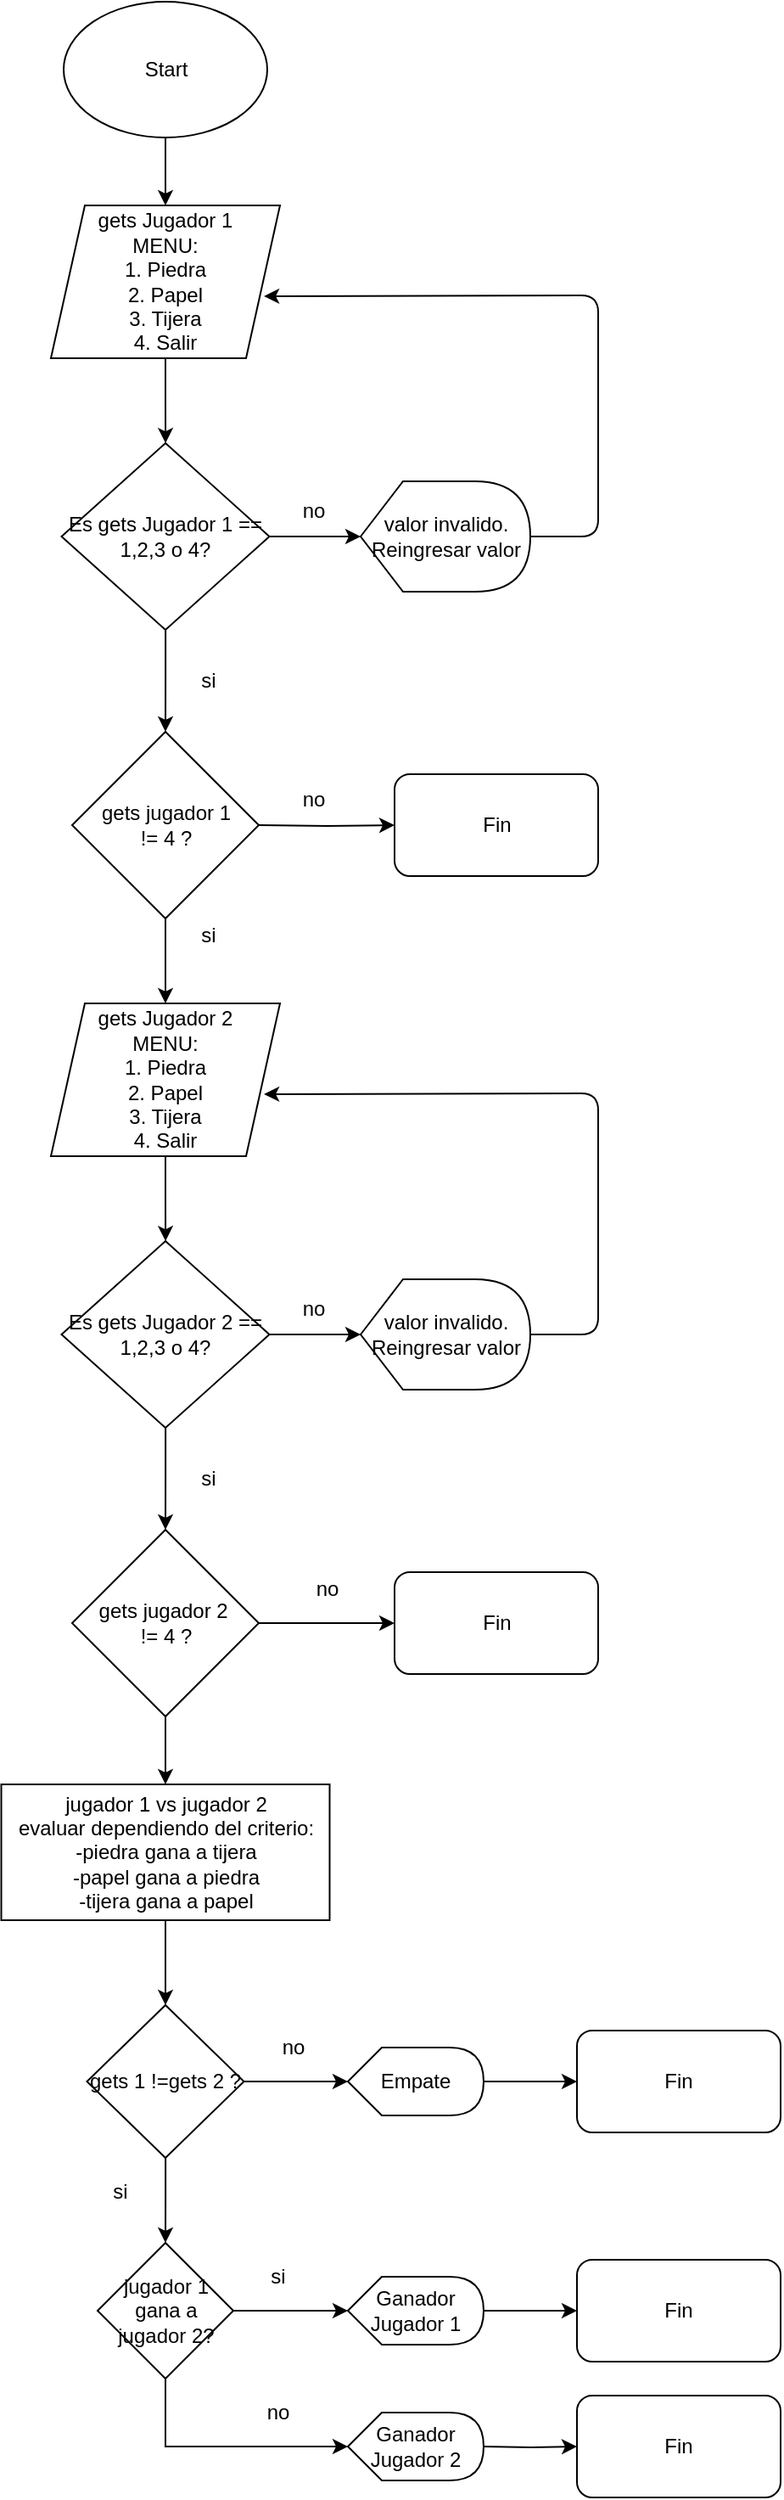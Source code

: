 <mxfile version="13.10.0" type="embed">
    <diagram id="mirkx2jHk3xjn5L8BSue" name="Page-1">
        <mxGraphModel dx="823" dy="605" grid="1" gridSize="10" guides="1" tooltips="1" connect="1" arrows="1" fold="1" page="1" pageScale="1" pageWidth="850" pageHeight="1100" math="0" shadow="0">
            <root>
                <mxCell id="0"/>
                <mxCell id="1" parent="0"/>
                <mxCell id="4" value="" style="edgeStyle=orthogonalEdgeStyle;rounded=0;orthogonalLoop=1;jettySize=auto;html=1;" edge="1" parent="1" source="2" target="3">
                    <mxGeometry relative="1" as="geometry"/>
                </mxCell>
                <mxCell id="2" value="Start" style="ellipse;whiteSpace=wrap;html=1;" vertex="1" parent="1">
                    <mxGeometry x="307.5" y="30" width="120" height="80" as="geometry"/>
                </mxCell>
                <mxCell id="7" value="" style="edgeStyle=orthogonalEdgeStyle;rounded=0;orthogonalLoop=1;jettySize=auto;html=1;" edge="1" parent="1" source="3" target="6">
                    <mxGeometry relative="1" as="geometry"/>
                </mxCell>
                <mxCell id="3" value="gets Jugador 1&lt;br&gt;MENU:&lt;br&gt;1. Piedra&lt;br&gt;2. Papel&lt;br&gt;3. Tijera&lt;br&gt;4. Salir" style="shape=parallelogram;perimeter=parallelogramPerimeter;whiteSpace=wrap;html=1;fixedSize=1;" vertex="1" parent="1">
                    <mxGeometry x="300" y="150" width="135" height="90" as="geometry"/>
                </mxCell>
                <mxCell id="15" value="" style="edgeStyle=orthogonalEdgeStyle;rounded=0;orthogonalLoop=1;jettySize=auto;html=1;" edge="1" parent="1" source="6" target="14">
                    <mxGeometry relative="1" as="geometry"/>
                </mxCell>
                <mxCell id="6" value="Es gets Jugador 1 == 1,2,3 o 4?" style="rhombus;whiteSpace=wrap;html=1;" vertex="1" parent="1">
                    <mxGeometry x="306.25" y="290" width="122.5" height="110" as="geometry"/>
                </mxCell>
                <mxCell id="8" value="" style="endArrow=classic;html=1;entryX=0.93;entryY=0.594;entryDx=0;entryDy=0;entryPerimeter=0;exitX=1;exitY=0.5;exitDx=0;exitDy=0;exitPerimeter=0;" edge="1" parent="1" source="12" target="3">
                    <mxGeometry width="50" height="50" relative="1" as="geometry">
                        <mxPoint x="612.5" y="400" as="sourcePoint"/>
                        <mxPoint x="499.461" y="345" as="targetPoint"/>
                        <Array as="points">
                            <mxPoint x="622.5" y="345"/>
                            <mxPoint x="622.5" y="203"/>
                        </Array>
                    </mxGeometry>
                </mxCell>
                <mxCell id="10" value="si" style="text;html=1;strokeColor=none;fillColor=none;align=center;verticalAlign=middle;whiteSpace=wrap;rounded=0;" vertex="1" parent="1">
                    <mxGeometry x="372.5" y="420" width="40" height="20" as="geometry"/>
                </mxCell>
                <mxCell id="11" value="no" style="text;html=1;strokeColor=none;fillColor=none;align=center;verticalAlign=middle;whiteSpace=wrap;rounded=0;" vertex="1" parent="1">
                    <mxGeometry x="435" y="320" width="40" height="20" as="geometry"/>
                </mxCell>
                <mxCell id="12" value="valor invalido. Reingresar valor" style="shape=display;whiteSpace=wrap;html=1;" vertex="1" parent="1">
                    <mxGeometry x="482.5" y="312.5" width="100" height="65" as="geometry"/>
                </mxCell>
                <mxCell id="13" value="" style="endArrow=classic;html=1;exitX=1;exitY=0.5;exitDx=0;exitDy=0;entryX=0;entryY=0.5;entryDx=0;entryDy=0;entryPerimeter=0;" edge="1" parent="1" source="6" target="12">
                    <mxGeometry width="50" height="50" relative="1" as="geometry">
                        <mxPoint x="402.5" y="330" as="sourcePoint"/>
                        <mxPoint x="495.5" y="345" as="targetPoint"/>
                    </mxGeometry>
                </mxCell>
                <mxCell id="24" style="edgeStyle=orthogonalEdgeStyle;rounded=0;orthogonalLoop=1;jettySize=auto;html=1;exitX=0.5;exitY=1;exitDx=0;exitDy=0;entryX=0.5;entryY=0;entryDx=0;entryDy=0;" edge="1" parent="1" source="14" target="27">
                    <mxGeometry relative="1" as="geometry">
                        <mxPoint x="367.5" y="610" as="targetPoint"/>
                    </mxGeometry>
                </mxCell>
                <mxCell id="14" value="gets jugador 1 &lt;br&gt;!= 4 ?" style="rhombus;whiteSpace=wrap;html=1;" vertex="1" parent="1">
                    <mxGeometry x="312.5" y="460" width="110" height="110" as="geometry"/>
                </mxCell>
                <mxCell id="17" style="edgeStyle=orthogonalEdgeStyle;rounded=0;orthogonalLoop=1;jettySize=auto;html=1;exitX=0.5;exitY=1;exitDx=0;exitDy=0;" edge="1" parent="1" source="14" target="14">
                    <mxGeometry relative="1" as="geometry"/>
                </mxCell>
                <mxCell id="22" value="no" style="text;html=1;strokeColor=none;fillColor=none;align=center;verticalAlign=middle;whiteSpace=wrap;rounded=0;" vertex="1" parent="1">
                    <mxGeometry x="435" y="490" width="40" height="20" as="geometry"/>
                </mxCell>
                <mxCell id="25" value="si" style="text;html=1;strokeColor=none;fillColor=none;align=center;verticalAlign=middle;whiteSpace=wrap;rounded=0;" vertex="1" parent="1">
                    <mxGeometry x="372.5" y="570" width="40" height="20" as="geometry"/>
                </mxCell>
                <mxCell id="26" value="" style="edgeStyle=orthogonalEdgeStyle;rounded=0;orthogonalLoop=1;jettySize=auto;html=1;" edge="1" parent="1" source="27" target="29">
                    <mxGeometry relative="1" as="geometry"/>
                </mxCell>
                <mxCell id="27" value="gets Jugador 2&lt;br&gt;MENU:&lt;br&gt;1. Piedra&lt;br&gt;2. Papel&lt;br&gt;3. Tijera&lt;br&gt;4. Salir" style="shape=parallelogram;perimeter=parallelogramPerimeter;whiteSpace=wrap;html=1;fixedSize=1;" vertex="1" parent="1">
                    <mxGeometry x="300" y="620" width="135" height="90" as="geometry"/>
                </mxCell>
                <mxCell id="28" value="" style="edgeStyle=orthogonalEdgeStyle;rounded=0;orthogonalLoop=1;jettySize=auto;html=1;" edge="1" parent="1" source="29" target="35">
                    <mxGeometry relative="1" as="geometry"/>
                </mxCell>
                <mxCell id="29" value="Es gets Jugador 2 == 1,2,3 o 4?" style="rhombus;whiteSpace=wrap;html=1;" vertex="1" parent="1">
                    <mxGeometry x="306.25" y="760" width="122.5" height="110" as="geometry"/>
                </mxCell>
                <mxCell id="30" value="" style="endArrow=classic;html=1;entryX=0.93;entryY=0.594;entryDx=0;entryDy=0;entryPerimeter=0;exitX=1;exitY=0.5;exitDx=0;exitDy=0;exitPerimeter=0;" edge="1" parent="1" source="33" target="27">
                    <mxGeometry width="50" height="50" relative="1" as="geometry">
                        <mxPoint x="612.5" y="870" as="sourcePoint"/>
                        <mxPoint x="499.461" y="815" as="targetPoint"/>
                        <Array as="points">
                            <mxPoint x="622.5" y="815"/>
                            <mxPoint x="622.5" y="673"/>
                        </Array>
                    </mxGeometry>
                </mxCell>
                <mxCell id="31" value="si" style="text;html=1;strokeColor=none;fillColor=none;align=center;verticalAlign=middle;whiteSpace=wrap;rounded=0;" vertex="1" parent="1">
                    <mxGeometry x="372.5" y="890" width="40" height="20" as="geometry"/>
                </mxCell>
                <mxCell id="32" value="no" style="text;html=1;strokeColor=none;fillColor=none;align=center;verticalAlign=middle;whiteSpace=wrap;rounded=0;" vertex="1" parent="1">
                    <mxGeometry x="435" y="790" width="40" height="20" as="geometry"/>
                </mxCell>
                <mxCell id="33" value="valor invalido. Reingresar valor" style="shape=display;whiteSpace=wrap;html=1;" vertex="1" parent="1">
                    <mxGeometry x="482.5" y="782.5" width="100" height="65" as="geometry"/>
                </mxCell>
                <mxCell id="34" value="" style="endArrow=classic;html=1;exitX=1;exitY=0.5;exitDx=0;exitDy=0;entryX=0;entryY=0.5;entryDx=0;entryDy=0;entryPerimeter=0;" edge="1" parent="1" source="29" target="33">
                    <mxGeometry width="50" height="50" relative="1" as="geometry">
                        <mxPoint x="402.5" y="800" as="sourcePoint"/>
                        <mxPoint x="495.5" y="815" as="targetPoint"/>
                    </mxGeometry>
                </mxCell>
                <mxCell id="44" style="edgeStyle=orthogonalEdgeStyle;rounded=0;orthogonalLoop=1;jettySize=auto;html=1;exitX=1;exitY=0.5;exitDx=0;exitDy=0;entryX=0;entryY=0.5;entryDx=0;entryDy=0;" edge="1" parent="1" source="35" target="43">
                    <mxGeometry relative="1" as="geometry"/>
                </mxCell>
                <mxCell id="48" style="edgeStyle=orthogonalEdgeStyle;rounded=0;orthogonalLoop=1;jettySize=auto;html=1;exitX=0.5;exitY=1;exitDx=0;exitDy=0;entryX=0.5;entryY=0;entryDx=0;entryDy=0;" edge="1" parent="1" source="35" target="47">
                    <mxGeometry relative="1" as="geometry"/>
                </mxCell>
                <mxCell id="35" value="gets jugador 2&amp;nbsp;&lt;br&gt;!= 4 ?" style="rhombus;whiteSpace=wrap;html=1;" vertex="1" parent="1">
                    <mxGeometry x="312.5" y="930" width="110" height="110" as="geometry"/>
                </mxCell>
                <mxCell id="36" style="edgeStyle=orthogonalEdgeStyle;rounded=0;orthogonalLoop=1;jettySize=auto;html=1;exitX=0.5;exitY=1;exitDx=0;exitDy=0;" edge="1" parent="1" source="35" target="35">
                    <mxGeometry relative="1" as="geometry"/>
                </mxCell>
                <mxCell id="38" value="no" style="text;html=1;strokeColor=none;fillColor=none;align=center;verticalAlign=middle;whiteSpace=wrap;rounded=0;" vertex="1" parent="1">
                    <mxGeometry x="442.5" y="955" width="40" height="20" as="geometry"/>
                </mxCell>
                <mxCell id="43" value="Fin" style="rounded=1;whiteSpace=wrap;html=1;" vertex="1" parent="1">
                    <mxGeometry x="502.5" y="955" width="120" height="60" as="geometry"/>
                </mxCell>
                <mxCell id="45" style="edgeStyle=orthogonalEdgeStyle;rounded=0;orthogonalLoop=1;jettySize=auto;html=1;exitX=1;exitY=0.5;exitDx=0;exitDy=0;entryX=0;entryY=0.5;entryDx=0;entryDy=0;" edge="1" parent="1" target="46">
                    <mxGeometry relative="1" as="geometry">
                        <mxPoint x="422.5" y="515" as="sourcePoint"/>
                    </mxGeometry>
                </mxCell>
                <mxCell id="46" value="Fin" style="rounded=1;whiteSpace=wrap;html=1;" vertex="1" parent="1">
                    <mxGeometry x="502.5" y="485" width="120" height="60" as="geometry"/>
                </mxCell>
                <mxCell id="50" value="" style="edgeStyle=orthogonalEdgeStyle;rounded=0;orthogonalLoop=1;jettySize=auto;html=1;" edge="1" parent="1" source="47" target="49">
                    <mxGeometry relative="1" as="geometry"/>
                </mxCell>
                <mxCell id="47" value="jugador 1 vs jugador 2&lt;br&gt;evaluar dependiendo del criterio:&lt;br&gt;-piedra gana a tijera&lt;br&gt;-papel gana a piedra&lt;br&gt;-tijera gana a papel" style="rounded=0;whiteSpace=wrap;html=1;" vertex="1" parent="1">
                    <mxGeometry x="270.75" y="1080" width="193.5" height="80" as="geometry"/>
                </mxCell>
                <mxCell id="53" style="edgeStyle=orthogonalEdgeStyle;rounded=0;orthogonalLoop=1;jettySize=auto;html=1;exitX=1;exitY=0.5;exitDx=0;exitDy=0;" edge="1" parent="1" source="49" target="51">
                    <mxGeometry relative="1" as="geometry"/>
                </mxCell>
                <mxCell id="62" value="" style="edgeStyle=orthogonalEdgeStyle;rounded=0;orthogonalLoop=1;jettySize=auto;html=1;" edge="1" parent="1" source="49" target="61">
                    <mxGeometry relative="1" as="geometry"/>
                </mxCell>
                <mxCell id="49" value="gets 1 !=gets 2 ?" style="rhombus;whiteSpace=wrap;html=1;rounded=0;" vertex="1" parent="1">
                    <mxGeometry x="321.25" y="1210" width="92.5" height="90" as="geometry"/>
                </mxCell>
                <mxCell id="54" style="edgeStyle=orthogonalEdgeStyle;rounded=0;orthogonalLoop=1;jettySize=auto;html=1;exitX=1;exitY=0.5;exitDx=0;exitDy=0;exitPerimeter=0;entryX=0;entryY=0.5;entryDx=0;entryDy=0;" edge="1" parent="1" source="51" target="52">
                    <mxGeometry relative="1" as="geometry"/>
                </mxCell>
                <mxCell id="51" value="Empate" style="shape=display;whiteSpace=wrap;html=1;" vertex="1" parent="1">
                    <mxGeometry x="475" y="1235" width="80" height="40" as="geometry"/>
                </mxCell>
                <mxCell id="52" value="Fin" style="rounded=1;whiteSpace=wrap;html=1;" vertex="1" parent="1">
                    <mxGeometry x="610" y="1225" width="120" height="60" as="geometry"/>
                </mxCell>
                <mxCell id="55" value="no" style="text;html=1;strokeColor=none;fillColor=none;align=center;verticalAlign=middle;whiteSpace=wrap;rounded=0;" vertex="1" parent="1">
                    <mxGeometry x="422.5" y="1225" width="40" height="20" as="geometry"/>
                </mxCell>
                <mxCell id="59" value="si" style="text;html=1;strokeColor=none;fillColor=none;align=center;verticalAlign=middle;whiteSpace=wrap;rounded=0;" vertex="1" parent="1">
                    <mxGeometry x="321.25" y="1310" width="40" height="20" as="geometry"/>
                </mxCell>
                <mxCell id="67" style="edgeStyle=orthogonalEdgeStyle;rounded=0;orthogonalLoop=1;jettySize=auto;html=1;" edge="1" parent="1" source="61" target="65">
                    <mxGeometry relative="1" as="geometry"/>
                </mxCell>
                <mxCell id="69" style="edgeStyle=orthogonalEdgeStyle;rounded=0;orthogonalLoop=1;jettySize=auto;html=1;exitX=0.5;exitY=1;exitDx=0;exitDy=0;entryX=0;entryY=0.5;entryDx=0;entryDy=0;entryPerimeter=0;" edge="1" parent="1" source="61" target="70">
                    <mxGeometry relative="1" as="geometry">
                        <mxPoint x="368" y="1480" as="targetPoint"/>
                    </mxGeometry>
                </mxCell>
                <mxCell id="61" value="jugador 1 gana a jugador 2?" style="rhombus;whiteSpace=wrap;html=1;rounded=0;" vertex="1" parent="1">
                    <mxGeometry x="327.5" y="1350" width="80" height="80" as="geometry"/>
                </mxCell>
                <mxCell id="64" style="edgeStyle=orthogonalEdgeStyle;rounded=0;orthogonalLoop=1;jettySize=auto;html=1;exitX=1;exitY=0.5;exitDx=0;exitDy=0;exitPerimeter=0;entryX=0;entryY=0.5;entryDx=0;entryDy=0;" edge="1" parent="1" source="65" target="66">
                    <mxGeometry relative="1" as="geometry"/>
                </mxCell>
                <mxCell id="65" value="Ganador Jugador 1" style="shape=display;whiteSpace=wrap;html=1;" vertex="1" parent="1">
                    <mxGeometry x="475" y="1370" width="80" height="40" as="geometry"/>
                </mxCell>
                <mxCell id="66" value="Fin" style="rounded=1;whiteSpace=wrap;html=1;" vertex="1" parent="1">
                    <mxGeometry x="610" y="1360" width="120" height="60" as="geometry"/>
                </mxCell>
                <mxCell id="68" value="si" style="text;html=1;strokeColor=none;fillColor=none;align=center;verticalAlign=middle;whiteSpace=wrap;rounded=0;" vertex="1" parent="1">
                    <mxGeometry x="413.75" y="1360" width="40" height="20" as="geometry"/>
                </mxCell>
                <mxCell id="70" value="Ganador Jugador 2" style="shape=display;whiteSpace=wrap;html=1;" vertex="1" parent="1">
                    <mxGeometry x="475" y="1450" width="80" height="40" as="geometry"/>
                </mxCell>
                <mxCell id="71" value="no" style="text;html=1;strokeColor=none;fillColor=none;align=center;verticalAlign=middle;whiteSpace=wrap;rounded=0;" vertex="1" parent="1">
                    <mxGeometry x="413.75" y="1440" width="40" height="20" as="geometry"/>
                </mxCell>
                <mxCell id="72" style="edgeStyle=orthogonalEdgeStyle;rounded=0;orthogonalLoop=1;jettySize=auto;html=1;exitX=1;exitY=0.5;exitDx=0;exitDy=0;exitPerimeter=0;entryX=0;entryY=0.5;entryDx=0;entryDy=0;" edge="1" parent="1" target="73">
                    <mxGeometry relative="1" as="geometry">
                        <mxPoint x="555" y="1470" as="sourcePoint"/>
                    </mxGeometry>
                </mxCell>
                <mxCell id="73" value="Fin" style="rounded=1;whiteSpace=wrap;html=1;" vertex="1" parent="1">
                    <mxGeometry x="610" y="1440" width="120" height="60" as="geometry"/>
                </mxCell>
            </root>
        </mxGraphModel>
    </diagram>
</mxfile>